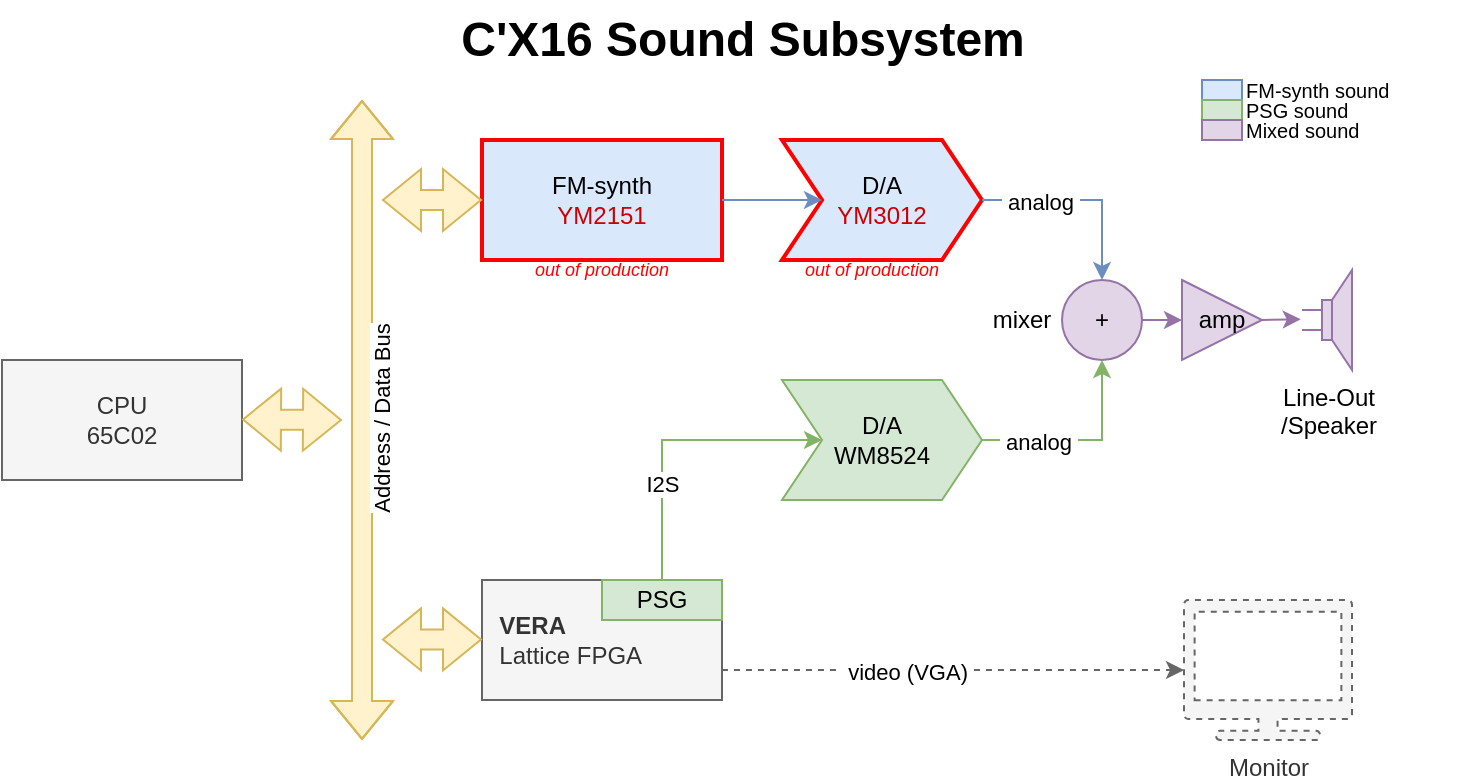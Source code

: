 <mxfile version="22.1.0" type="device">
  <diagram name="Stránka-1" id="Swkyq8LamRHjasWlu673">
    <mxGraphModel dx="1434" dy="882" grid="1" gridSize="10" guides="1" tooltips="1" connect="1" arrows="1" fold="1" page="1" pageScale="1" pageWidth="827" pageHeight="1169" math="0" shadow="0">
      <root>
        <mxCell id="0" />
        <mxCell id="1" parent="0" />
        <mxCell id="NfF5qYXIT8AWgwg0Zv3D-1" value="&amp;nbsp; &lt;b&gt;VERA&lt;/b&gt;&lt;br&gt;&amp;nbsp; Lattice FPGA" style="rounded=0;whiteSpace=wrap;html=1;align=left;fillColor=#f5f5f5;fontColor=#333333;strokeColor=#666666;" parent="1" vertex="1">
          <mxGeometry x="280" y="380" width="120" height="60" as="geometry" />
        </mxCell>
        <mxCell id="NfF5qYXIT8AWgwg0Zv3D-2" value="PSG" style="rounded=0;whiteSpace=wrap;html=1;fillColor=#d5e8d4;strokeColor=#82b366;" parent="1" vertex="1">
          <mxGeometry x="340" y="380" width="60" height="20" as="geometry" />
        </mxCell>
        <mxCell id="NfF5qYXIT8AWgwg0Zv3D-9" value="" style="endArrow=classic;html=1;rounded=0;exitX=1;exitY=0.75;exitDx=0;exitDy=0;fillColor=#f5f5f5;strokeColor=#666666;dashed=1;" parent="1" source="NfF5qYXIT8AWgwg0Zv3D-1" target="NfF5qYXIT8AWgwg0Zv3D-31" edge="1">
          <mxGeometry width="50" height="50" relative="1" as="geometry">
            <mxPoint x="410" y="470" as="sourcePoint" />
            <mxPoint x="660" y="420" as="targetPoint" />
          </mxGeometry>
        </mxCell>
        <mxCell id="NfF5qYXIT8AWgwg0Zv3D-11" value="&amp;nbsp;video (VGA)" style="edgeLabel;html=1;align=center;verticalAlign=middle;resizable=0;points=[];" parent="NfF5qYXIT8AWgwg0Zv3D-9" vertex="1" connectable="0">
          <mxGeometry x="-0.21" y="-1" relative="1" as="geometry">
            <mxPoint as="offset" />
          </mxGeometry>
        </mxCell>
        <mxCell id="NfF5qYXIT8AWgwg0Zv3D-14" value="D/A&lt;br&gt;WM8524" style="shape=step;perimeter=stepPerimeter;whiteSpace=wrap;html=1;fixedSize=1;size=20;fillColor=#d5e8d4;strokeColor=#82b366;" parent="1" vertex="1">
          <mxGeometry x="430" y="280" width="100" height="60" as="geometry" />
        </mxCell>
        <mxCell id="NfF5qYXIT8AWgwg0Zv3D-15" value="" style="endArrow=classic;html=1;rounded=0;exitX=0.5;exitY=0;exitDx=0;exitDy=0;fillColor=#d5e8d4;strokeColor=#82b366;" parent="1" source="NfF5qYXIT8AWgwg0Zv3D-2" target="NfF5qYXIT8AWgwg0Zv3D-14" edge="1">
          <mxGeometry width="50" height="50" relative="1" as="geometry">
            <mxPoint x="340" y="360" as="sourcePoint" />
            <mxPoint x="390" y="310" as="targetPoint" />
            <Array as="points">
              <mxPoint x="370" y="310" />
            </Array>
          </mxGeometry>
        </mxCell>
        <mxCell id="NfF5qYXIT8AWgwg0Zv3D-16" value="&amp;nbsp;I2S&amp;nbsp;" style="edgeLabel;html=1;align=center;verticalAlign=middle;resizable=0;points=[];" parent="NfF5qYXIT8AWgwg0Zv3D-15" vertex="1" connectable="0">
          <mxGeometry x="-0.356" relative="1" as="geometry">
            <mxPoint as="offset" />
          </mxGeometry>
        </mxCell>
        <mxCell id="NfF5qYXIT8AWgwg0Zv3D-17" value="+" style="ellipse;whiteSpace=wrap;html=1;aspect=fixed;fillColor=#e1d5e7;strokeColor=#9673a6;" parent="1" vertex="1">
          <mxGeometry x="570" y="230" width="40" height="40" as="geometry" />
        </mxCell>
        <mxCell id="NfF5qYXIT8AWgwg0Zv3D-18" value="FM-synth&lt;br&gt;&lt;font color=&quot;#cc0000&quot;&gt;YM2151&lt;/font&gt;" style="rounded=0;whiteSpace=wrap;html=1;fillColor=#dae8fc;strokeColor=#FF0000;strokeWidth=2;perimeterSpacing=0;" parent="1" vertex="1">
          <mxGeometry x="280" y="160" width="120" height="60" as="geometry" />
        </mxCell>
        <mxCell id="NfF5qYXIT8AWgwg0Zv3D-19" value="D/A&lt;br&gt;&lt;font color=&quot;#cc0000&quot;&gt;YM3012&lt;/font&gt;" style="shape=step;perimeter=stepPerimeter;whiteSpace=wrap;html=1;fixedSize=1;fillColor=#dae8fc;strokeColor=#FF0000;strokeWidth=2;" parent="1" vertex="1">
          <mxGeometry x="430" y="160" width="100" height="60" as="geometry" />
        </mxCell>
        <mxCell id="NfF5qYXIT8AWgwg0Zv3D-20" value="" style="endArrow=classic;html=1;rounded=0;exitX=1;exitY=0.5;exitDx=0;exitDy=0;entryX=0.5;entryY=1;entryDx=0;entryDy=0;fillColor=#d5e8d4;strokeColor=#82b366;" parent="1" source="NfF5qYXIT8AWgwg0Zv3D-14" target="NfF5qYXIT8AWgwg0Zv3D-17" edge="1">
          <mxGeometry width="50" height="50" relative="1" as="geometry">
            <mxPoint x="460" y="290" as="sourcePoint" />
            <mxPoint x="510" y="240" as="targetPoint" />
            <Array as="points">
              <mxPoint x="590" y="310" />
            </Array>
          </mxGeometry>
        </mxCell>
        <mxCell id="NfF5qYXIT8AWgwg0Zv3D-24" value="&amp;nbsp;analog&amp;nbsp;" style="edgeLabel;html=1;align=center;verticalAlign=middle;resizable=0;points=[];" parent="NfF5qYXIT8AWgwg0Zv3D-20" vertex="1" connectable="0">
          <mxGeometry x="-0.448" y="-1" relative="1" as="geometry">
            <mxPoint as="offset" />
          </mxGeometry>
        </mxCell>
        <mxCell id="NfF5qYXIT8AWgwg0Zv3D-21" value="" style="endArrow=classic;html=1;rounded=0;exitX=1;exitY=0.5;exitDx=0;exitDy=0;entryX=0.5;entryY=0;entryDx=0;entryDy=0;fillColor=#dae8fc;strokeColor=#6c8ebf;" parent="1" source="NfF5qYXIT8AWgwg0Zv3D-19" target="NfF5qYXIT8AWgwg0Zv3D-17" edge="1">
          <mxGeometry width="50" height="50" relative="1" as="geometry">
            <mxPoint x="460" y="290" as="sourcePoint" />
            <mxPoint x="510" y="240" as="targetPoint" />
            <Array as="points">
              <mxPoint x="590" y="190" />
            </Array>
          </mxGeometry>
        </mxCell>
        <mxCell id="NfF5qYXIT8AWgwg0Zv3D-23" value="&amp;nbsp;analog&amp;nbsp;" style="edgeLabel;html=1;align=center;verticalAlign=middle;resizable=0;points=[];" parent="NfF5qYXIT8AWgwg0Zv3D-21" vertex="1" connectable="0">
          <mxGeometry x="-0.424" y="-1" relative="1" as="geometry">
            <mxPoint as="offset" />
          </mxGeometry>
        </mxCell>
        <mxCell id="NfF5qYXIT8AWgwg0Zv3D-22" value="" style="endArrow=classic;html=1;rounded=0;exitX=1;exitY=0.5;exitDx=0;exitDy=0;fillColor=#dae8fc;strokeColor=#6c8ebf;" parent="1" source="NfF5qYXIT8AWgwg0Zv3D-18" target="NfF5qYXIT8AWgwg0Zv3D-19" edge="1">
          <mxGeometry width="50" height="50" relative="1" as="geometry">
            <mxPoint x="460" y="290" as="sourcePoint" />
            <mxPoint x="510" y="240" as="targetPoint" />
          </mxGeometry>
        </mxCell>
        <mxCell id="NfF5qYXIT8AWgwg0Zv3D-25" value="mixer" style="text;html=1;strokeColor=none;fillColor=none;align=center;verticalAlign=middle;whiteSpace=wrap;rounded=0;" parent="1" vertex="1">
          <mxGeometry x="520" y="235" width="60" height="30" as="geometry" />
        </mxCell>
        <mxCell id="NfF5qYXIT8AWgwg0Zv3D-26" value="amp" style="triangle;whiteSpace=wrap;html=1;fillColor=#e1d5e7;strokeColor=#9673a6;" parent="1" vertex="1">
          <mxGeometry x="630" y="230" width="40" height="40" as="geometry" />
        </mxCell>
        <mxCell id="NfF5qYXIT8AWgwg0Zv3D-27" value="" style="endArrow=classic;html=1;rounded=0;exitX=1;exitY=0.5;exitDx=0;exitDy=0;entryX=0;entryY=0.5;entryDx=0;entryDy=0;fillColor=#e1d5e7;strokeColor=#9673a6;" parent="1" source="NfF5qYXIT8AWgwg0Zv3D-17" target="NfF5qYXIT8AWgwg0Zv3D-26" edge="1">
          <mxGeometry width="50" height="50" relative="1" as="geometry">
            <mxPoint x="460" y="290" as="sourcePoint" />
            <mxPoint x="510" y="240" as="targetPoint" />
          </mxGeometry>
        </mxCell>
        <mxCell id="NfF5qYXIT8AWgwg0Zv3D-28" value="Line-Out &lt;br&gt;/Speaker" style="pointerEvents=1;verticalLabelPosition=bottom;shadow=0;dashed=0;align=center;html=1;verticalAlign=top;shape=mxgraph.electrical.electro-mechanical.loudspeaker;fillColor=#e1d5e7;strokeColor=#9673a6;" parent="1" vertex="1">
          <mxGeometry x="690" y="225" width="25" height="50" as="geometry" />
        </mxCell>
        <mxCell id="NfF5qYXIT8AWgwg0Zv3D-31" value="Monitor" style="sketch=0;pointerEvents=1;shadow=0;dashed=1;html=1;strokeColor=#666666;fillColor=#f5f5f5;labelPosition=center;verticalLabelPosition=bottom;verticalAlign=top;outlineConnect=0;align=center;shape=mxgraph.office.devices.tv;fontColor=#333333;" parent="1" vertex="1">
          <mxGeometry x="631" y="390" width="84" height="70" as="geometry" />
        </mxCell>
        <mxCell id="NfF5qYXIT8AWgwg0Zv3D-32" value="" style="endArrow=classic;html=1;rounded=0;exitX=1;exitY=0.5;exitDx=0;exitDy=0;entryX=-0.025;entryY=0.492;entryDx=0;entryDy=0;entryPerimeter=0;fillColor=#e1d5e7;strokeColor=#9673a6;" parent="1" source="NfF5qYXIT8AWgwg0Zv3D-26" target="NfF5qYXIT8AWgwg0Zv3D-28" edge="1">
          <mxGeometry width="50" height="50" relative="1" as="geometry">
            <mxPoint x="610" y="420" as="sourcePoint" />
            <mxPoint x="660" y="370" as="targetPoint" />
          </mxGeometry>
        </mxCell>
        <mxCell id="NfF5qYXIT8AWgwg0Zv3D-33" value="CPU&lt;br&gt;65C02" style="rounded=0;whiteSpace=wrap;html=1;fillColor=#f5f5f5;fontColor=#333333;strokeColor=#666666;" parent="1" vertex="1">
          <mxGeometry x="40" y="270" width="120" height="60" as="geometry" />
        </mxCell>
        <mxCell id="iwGb3zn6z3i9rPnSCCZK-1" value="" style="shape=flexArrow;endArrow=classic;startArrow=classic;html=1;rounded=0;fillColor=#fff2cc;strokeColor=#d6b656;" parent="1" edge="1">
          <mxGeometry width="100" height="100" relative="1" as="geometry">
            <mxPoint x="220" y="460" as="sourcePoint" />
            <mxPoint x="220" y="140" as="targetPoint" />
            <Array as="points">
              <mxPoint x="220" y="300" />
            </Array>
          </mxGeometry>
        </mxCell>
        <mxCell id="iwGb3zn6z3i9rPnSCCZK-2" value="Address / Data Bus" style="edgeLabel;html=1;align=center;verticalAlign=middle;resizable=0;points=[];rotation=-90;" parent="iwGb3zn6z3i9rPnSCCZK-1" vertex="1" connectable="0">
          <mxGeometry x="-0.041" y="-8" relative="1" as="geometry">
            <mxPoint x="2" y="-7" as="offset" />
          </mxGeometry>
        </mxCell>
        <mxCell id="iwGb3zn6z3i9rPnSCCZK-3" value="" style="shape=flexArrow;endArrow=classic;startArrow=classic;html=1;rounded=0;entryX=0;entryY=0.5;entryDx=0;entryDy=0;fillColor=#fff2cc;strokeColor=#d6b656;" parent="1" target="NfF5qYXIT8AWgwg0Zv3D-18" edge="1">
          <mxGeometry width="100" height="100" relative="1" as="geometry">
            <mxPoint x="230" y="190" as="sourcePoint" />
            <mxPoint x="390" y="350" as="targetPoint" />
          </mxGeometry>
        </mxCell>
        <mxCell id="iwGb3zn6z3i9rPnSCCZK-4" value="" style="shape=flexArrow;endArrow=classic;startArrow=classic;html=1;rounded=0;entryX=0;entryY=0.5;entryDx=0;entryDy=0;fillColor=#fff2cc;strokeColor=#d6b656;" parent="1" edge="1">
          <mxGeometry width="100" height="100" relative="1" as="geometry">
            <mxPoint x="230" y="409.71" as="sourcePoint" />
            <mxPoint x="280" y="409.71" as="targetPoint" />
          </mxGeometry>
        </mxCell>
        <mxCell id="iwGb3zn6z3i9rPnSCCZK-5" value="" style="shape=flexArrow;endArrow=classic;startArrow=classic;html=1;rounded=0;fillColor=#fff2cc;strokeColor=#d6b656;" parent="1" edge="1">
          <mxGeometry width="100" height="100" relative="1" as="geometry">
            <mxPoint x="160" y="299.71" as="sourcePoint" />
            <mxPoint x="210" y="300" as="targetPoint" />
          </mxGeometry>
        </mxCell>
        <mxCell id="iwGb3zn6z3i9rPnSCCZK-6" value="C&#39;X16 Sound Subsystem" style="text;strokeColor=none;fillColor=none;html=1;fontSize=24;fontStyle=1;verticalAlign=middle;align=center;" parent="1" vertex="1">
          <mxGeometry x="210" y="90" width="400" height="40" as="geometry" />
        </mxCell>
        <mxCell id="9p7ewtUUNjfXMbGUIdG8-1" value="out of production" style="text;html=1;strokeColor=none;fillColor=none;align=center;verticalAlign=middle;whiteSpace=wrap;rounded=0;fontStyle=2;fontColor=#FF0000;fontSize=9;" parent="1" vertex="1">
          <mxGeometry x="295" y="220" width="90" height="10" as="geometry" />
        </mxCell>
        <mxCell id="9p7ewtUUNjfXMbGUIdG8-2" value="out of production" style="text;html=1;strokeColor=none;fillColor=none;align=center;verticalAlign=middle;whiteSpace=wrap;rounded=0;fontStyle=2;fontColor=#FF0000;fontSize=9;" parent="1" vertex="1">
          <mxGeometry x="430" y="220" width="90" height="10" as="geometry" />
        </mxCell>
        <mxCell id="9p7ewtUUNjfXMbGUIdG8-3" value="" style="rounded=0;whiteSpace=wrap;html=1;fillColor=#dae8fc;strokeColor=#6c8ebf;" parent="1" vertex="1">
          <mxGeometry x="640" y="130" width="20" height="10" as="geometry" />
        </mxCell>
        <mxCell id="9p7ewtUUNjfXMbGUIdG8-4" value="FM-synth sound" style="text;html=1;strokeColor=none;fillColor=none;align=left;verticalAlign=middle;whiteSpace=wrap;rounded=0;fontSize=10;" parent="1" vertex="1">
          <mxGeometry x="660" y="130" width="110" height="10" as="geometry" />
        </mxCell>
        <mxCell id="9p7ewtUUNjfXMbGUIdG8-5" value="" style="rounded=0;whiteSpace=wrap;html=1;fillColor=#d5e8d4;strokeColor=#82b366;" parent="1" vertex="1">
          <mxGeometry x="640" y="140" width="20" height="10" as="geometry" />
        </mxCell>
        <mxCell id="9p7ewtUUNjfXMbGUIdG8-6" value="PSG sound" style="text;html=1;strokeColor=none;fillColor=none;align=left;verticalAlign=middle;whiteSpace=wrap;rounded=0;fontSize=10;" parent="1" vertex="1">
          <mxGeometry x="660" y="140" width="110" height="10" as="geometry" />
        </mxCell>
        <mxCell id="9p7ewtUUNjfXMbGUIdG8-7" value="" style="rounded=0;whiteSpace=wrap;html=1;fillColor=#e1d5e7;strokeColor=#9673a6;" parent="1" vertex="1">
          <mxGeometry x="640" y="150" width="20" height="10" as="geometry" />
        </mxCell>
        <mxCell id="9p7ewtUUNjfXMbGUIdG8-8" value="Mixed sound" style="text;html=1;strokeColor=none;fillColor=none;align=left;verticalAlign=middle;whiteSpace=wrap;rounded=0;fontSize=10;" parent="1" vertex="1">
          <mxGeometry x="660" y="150" width="110" height="10" as="geometry" />
        </mxCell>
      </root>
    </mxGraphModel>
  </diagram>
</mxfile>
